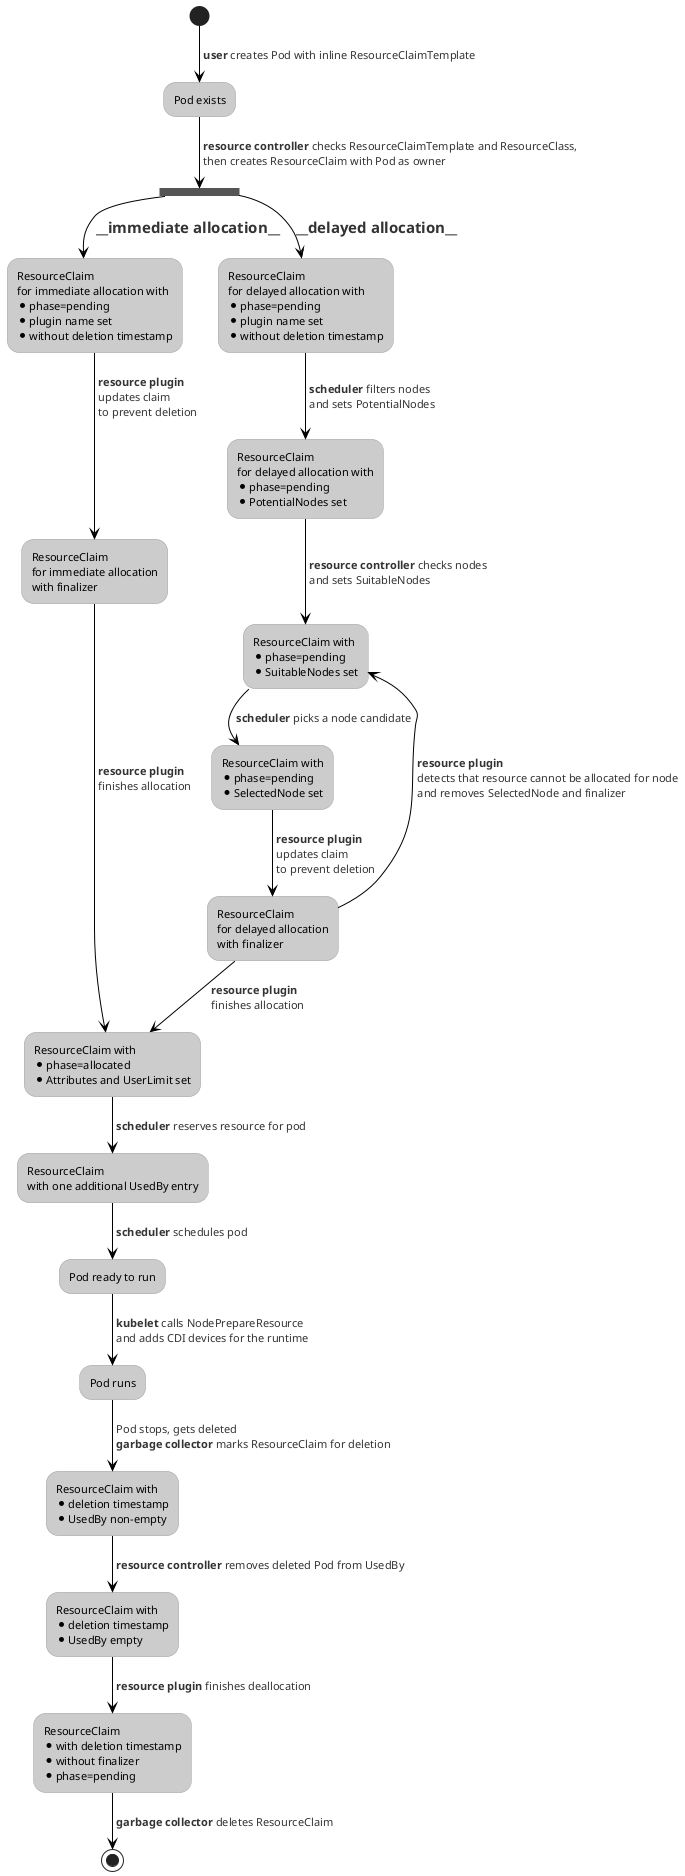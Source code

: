 @startuml
!theme reddress-lightblue

(*) -->[ **user** creates Pod with inline ResourceClaimTemplate ] "Pod exists"
-->[ **resource controller** checks ResourceClaimTemplate and ResourceClass,\l then creates ResourceClaim with Pod as owner ] ==B1==

==B1== -->[= __immediate allocation__] "ResourceClaim\lfor immediate allocation with\l* phase=pending\l* plugin name set\l* without deletion timestamp"
  -->[ **resource plugin**\l updates claim\l to prevent deletion] "ResourceClaim\lfor immediate allocation\lwith finalizer"
  -->[ **resource plugin**\l finishes allocation] "ResourceClaim with\l* phase=allocated\n* Attributes and UserLimit set" as ALLOCATED


==B1== -->[= __delayed allocation__] "ResourceClaim\lfor delayed allocation with\l* phase=pending\l* plugin name set\l* without deletion timestamp"
  -->[ **scheduler** filters nodes\l and sets PotentialNodes ] "ResourceClaim\lfor delayed allocation with\l* phase=pending\l* PotentialNodes set"
  -->[ **resource controller** checks nodes\l and sets SuitableNodes] "ResourceClaim with\l* phase=pending\l* SuitableNodes set" as READY_FOR_SCHEDULING
  -->[ **scheduler** picks a node candidate ] "ResourceClaim with\l* phase=pending\l* SelectedNode set"
  -->[ **resource plugin**\l updates claim\l to prevent deletion] "ResourceClaim\lfor delayed allocation\lwith finalizer" as ALLOCATING
  -->[ **resource plugin**\l finishes allocation ] ALLOCATED

  ALLOCATING -->[ **resource plugin**\l detects that resource cannot be allocated for node\n and removes SelectedNode and finalizer ] READY_FOR_SCHEDULING

ALLOCATED -->[ **scheduler** reserves resource for pod ]  "ResourceClaim\lwith one additional UsedBy entry"
-->[ **scheduler** schedules pod ] "Pod ready to run"
-->[ **kubelet** calls NodePrepareResource\l and adds CDI devices for the runtime ] "Pod runs"
-->[ Pod stops, gets deleted\l **garbage collector** marks ResourceClaim for deletion ] "ResourceClaim with\l* deletion timestamp\l* UsedBy non-empty"
-->[ **resource controller** removes deleted Pod from UsedBy ] "ResourceClaim with\l* deletion timestamp\l* UsedBy empty"
-->[ **resource plugin** finishes deallocation ] "ResourceClaim\l* with deletion timestamp\l* without finalizer\l* phase=pending"
-->[ **garbage collector** deletes ResourceClaim ] (*)
@enduml
